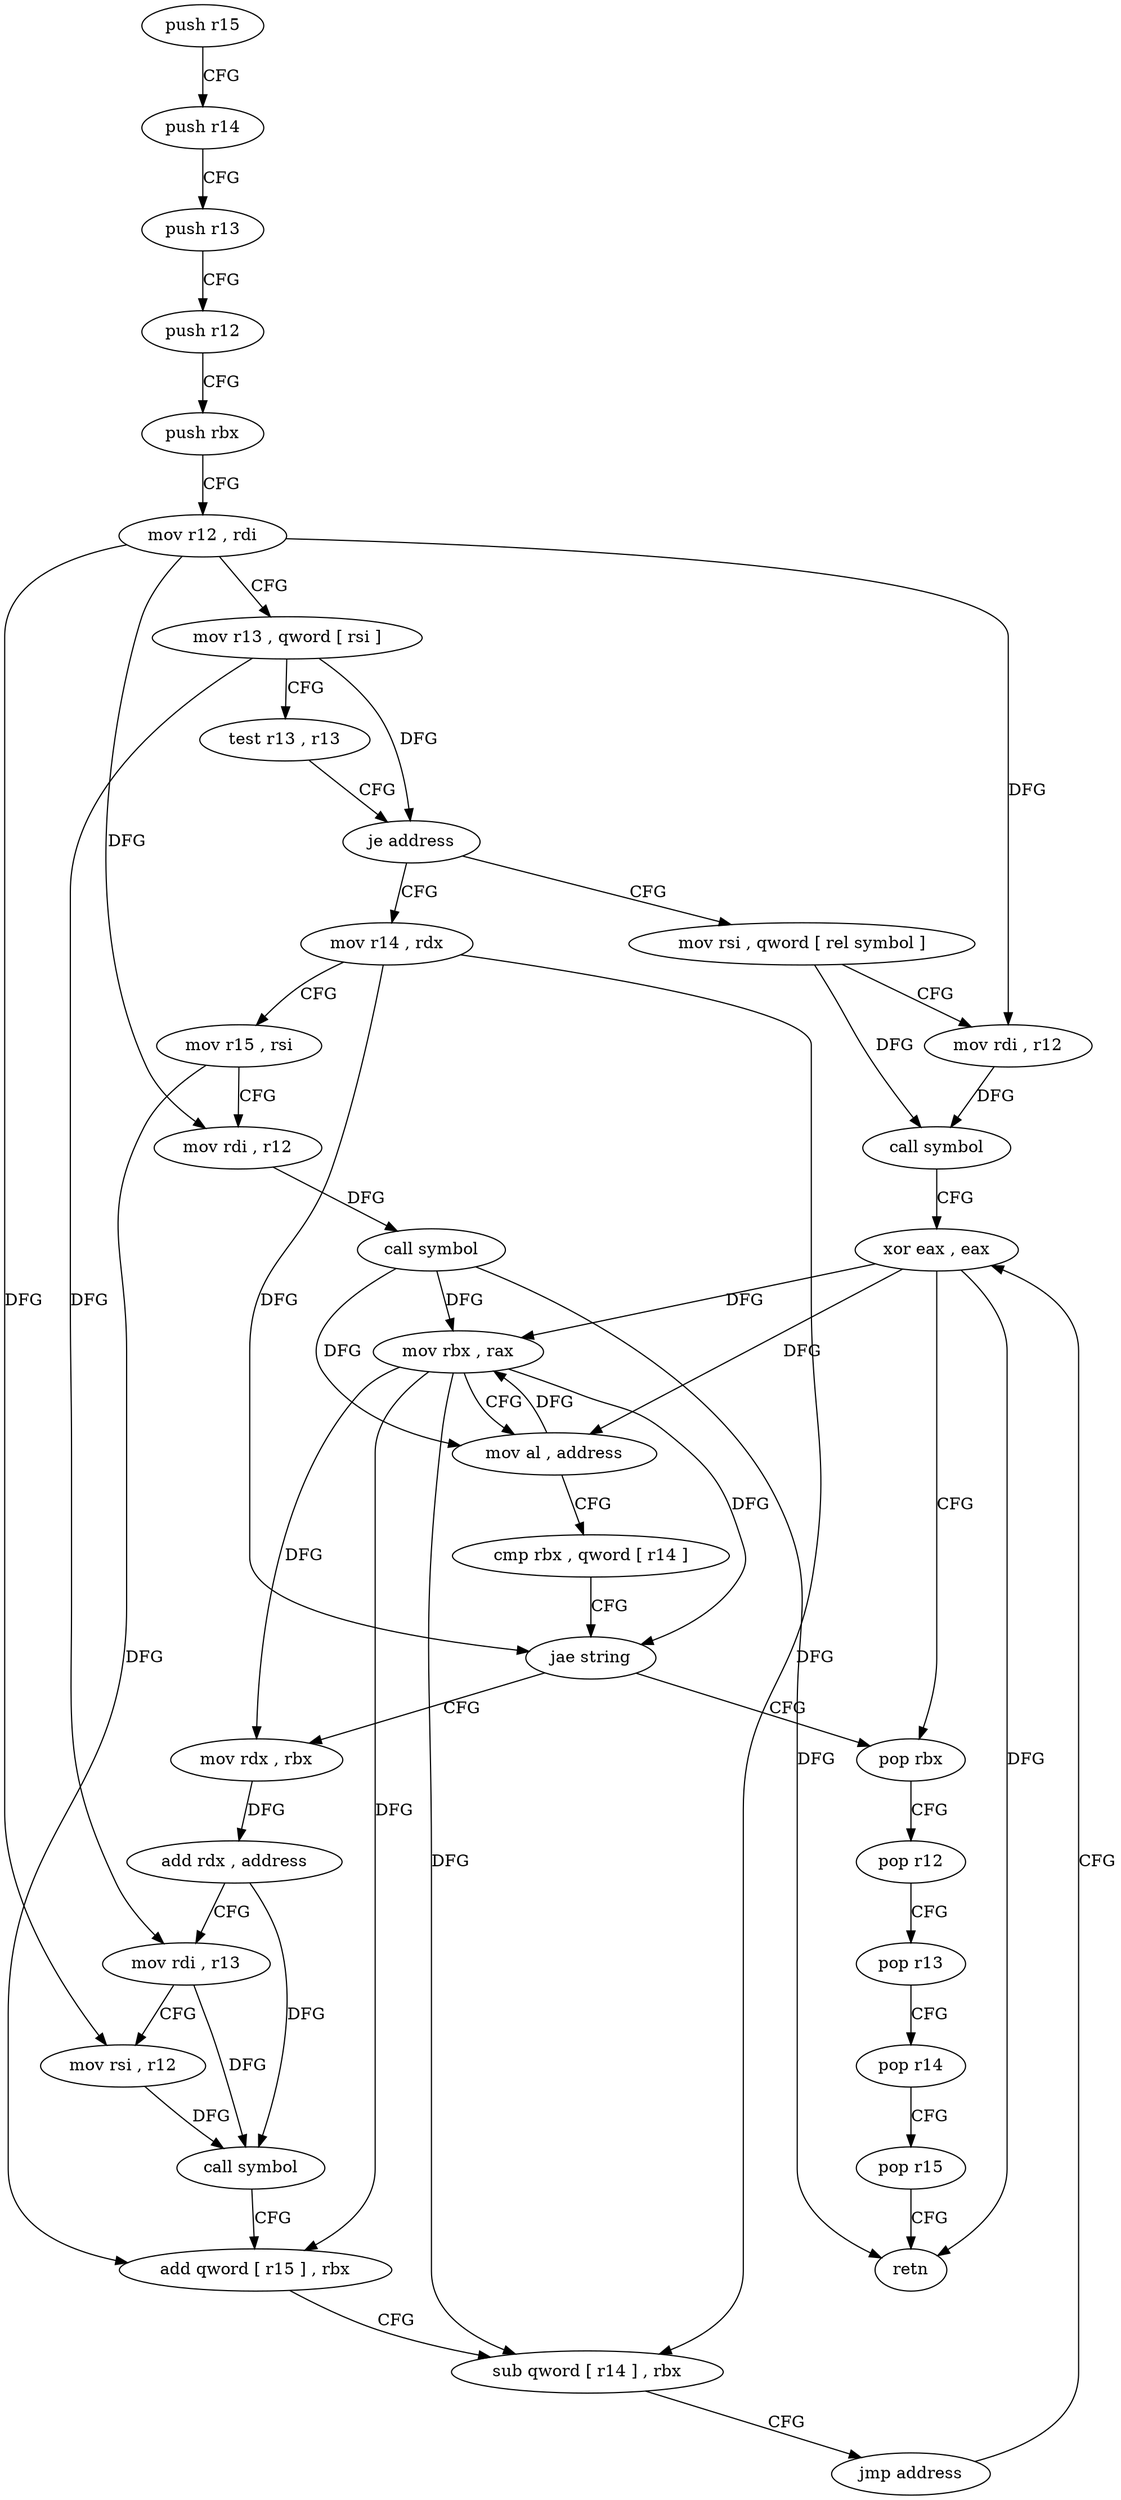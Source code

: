 digraph "func" {
"4207952" [label = "push r15" ]
"4207954" [label = "push r14" ]
"4207956" [label = "push r13" ]
"4207958" [label = "push r12" ]
"4207960" [label = "push rbx" ]
"4207961" [label = "mov r12 , rdi" ]
"4207964" [label = "mov r13 , qword [ rsi ]" ]
"4207967" [label = "test r13 , r13" ]
"4207970" [label = "je address" ]
"4208022" [label = "mov rsi , qword [ rel symbol ]" ]
"4207972" [label = "mov r14 , rdx" ]
"4208029" [label = "mov rdi , r12" ]
"4208032" [label = "call symbol" ]
"4208037" [label = "xor eax , eax" ]
"4207975" [label = "mov r15 , rsi" ]
"4207978" [label = "mov rdi , r12" ]
"4207981" [label = "call symbol" ]
"4207986" [label = "mov rbx , rax" ]
"4207989" [label = "mov al , address" ]
"4207991" [label = "cmp rbx , qword [ r14 ]" ]
"4207994" [label = "jae string" ]
"4208039" [label = "pop rbx" ]
"4207996" [label = "mov rdx , rbx" ]
"4208040" [label = "pop r12" ]
"4208042" [label = "pop r13" ]
"4208044" [label = "pop r14" ]
"4208046" [label = "pop r15" ]
"4208048" [label = "retn" ]
"4207999" [label = "add rdx , address" ]
"4208003" [label = "mov rdi , r13" ]
"4208006" [label = "mov rsi , r12" ]
"4208009" [label = "call symbol" ]
"4208014" [label = "add qword [ r15 ] , rbx" ]
"4208017" [label = "sub qword [ r14 ] , rbx" ]
"4208020" [label = "jmp address" ]
"4207952" -> "4207954" [ label = "CFG" ]
"4207954" -> "4207956" [ label = "CFG" ]
"4207956" -> "4207958" [ label = "CFG" ]
"4207958" -> "4207960" [ label = "CFG" ]
"4207960" -> "4207961" [ label = "CFG" ]
"4207961" -> "4207964" [ label = "CFG" ]
"4207961" -> "4208029" [ label = "DFG" ]
"4207961" -> "4207978" [ label = "DFG" ]
"4207961" -> "4208006" [ label = "DFG" ]
"4207964" -> "4207967" [ label = "CFG" ]
"4207964" -> "4207970" [ label = "DFG" ]
"4207964" -> "4208003" [ label = "DFG" ]
"4207967" -> "4207970" [ label = "CFG" ]
"4207970" -> "4208022" [ label = "CFG" ]
"4207970" -> "4207972" [ label = "CFG" ]
"4208022" -> "4208029" [ label = "CFG" ]
"4208022" -> "4208032" [ label = "DFG" ]
"4207972" -> "4207975" [ label = "CFG" ]
"4207972" -> "4207994" [ label = "DFG" ]
"4207972" -> "4208017" [ label = "DFG" ]
"4208029" -> "4208032" [ label = "DFG" ]
"4208032" -> "4208037" [ label = "CFG" ]
"4208037" -> "4208039" [ label = "CFG" ]
"4208037" -> "4207986" [ label = "DFG" ]
"4208037" -> "4207989" [ label = "DFG" ]
"4208037" -> "4208048" [ label = "DFG" ]
"4207975" -> "4207978" [ label = "CFG" ]
"4207975" -> "4208014" [ label = "DFG" ]
"4207978" -> "4207981" [ label = "DFG" ]
"4207981" -> "4207986" [ label = "DFG" ]
"4207981" -> "4207989" [ label = "DFG" ]
"4207981" -> "4208048" [ label = "DFG" ]
"4207986" -> "4207989" [ label = "CFG" ]
"4207986" -> "4207994" [ label = "DFG" ]
"4207986" -> "4207996" [ label = "DFG" ]
"4207986" -> "4208014" [ label = "DFG" ]
"4207986" -> "4208017" [ label = "DFG" ]
"4207989" -> "4207991" [ label = "CFG" ]
"4207989" -> "4207986" [ label = "DFG" ]
"4207991" -> "4207994" [ label = "CFG" ]
"4207994" -> "4208039" [ label = "CFG" ]
"4207994" -> "4207996" [ label = "CFG" ]
"4208039" -> "4208040" [ label = "CFG" ]
"4207996" -> "4207999" [ label = "DFG" ]
"4208040" -> "4208042" [ label = "CFG" ]
"4208042" -> "4208044" [ label = "CFG" ]
"4208044" -> "4208046" [ label = "CFG" ]
"4208046" -> "4208048" [ label = "CFG" ]
"4207999" -> "4208003" [ label = "CFG" ]
"4207999" -> "4208009" [ label = "DFG" ]
"4208003" -> "4208006" [ label = "CFG" ]
"4208003" -> "4208009" [ label = "DFG" ]
"4208006" -> "4208009" [ label = "DFG" ]
"4208009" -> "4208014" [ label = "CFG" ]
"4208014" -> "4208017" [ label = "CFG" ]
"4208017" -> "4208020" [ label = "CFG" ]
"4208020" -> "4208037" [ label = "CFG" ]
}
